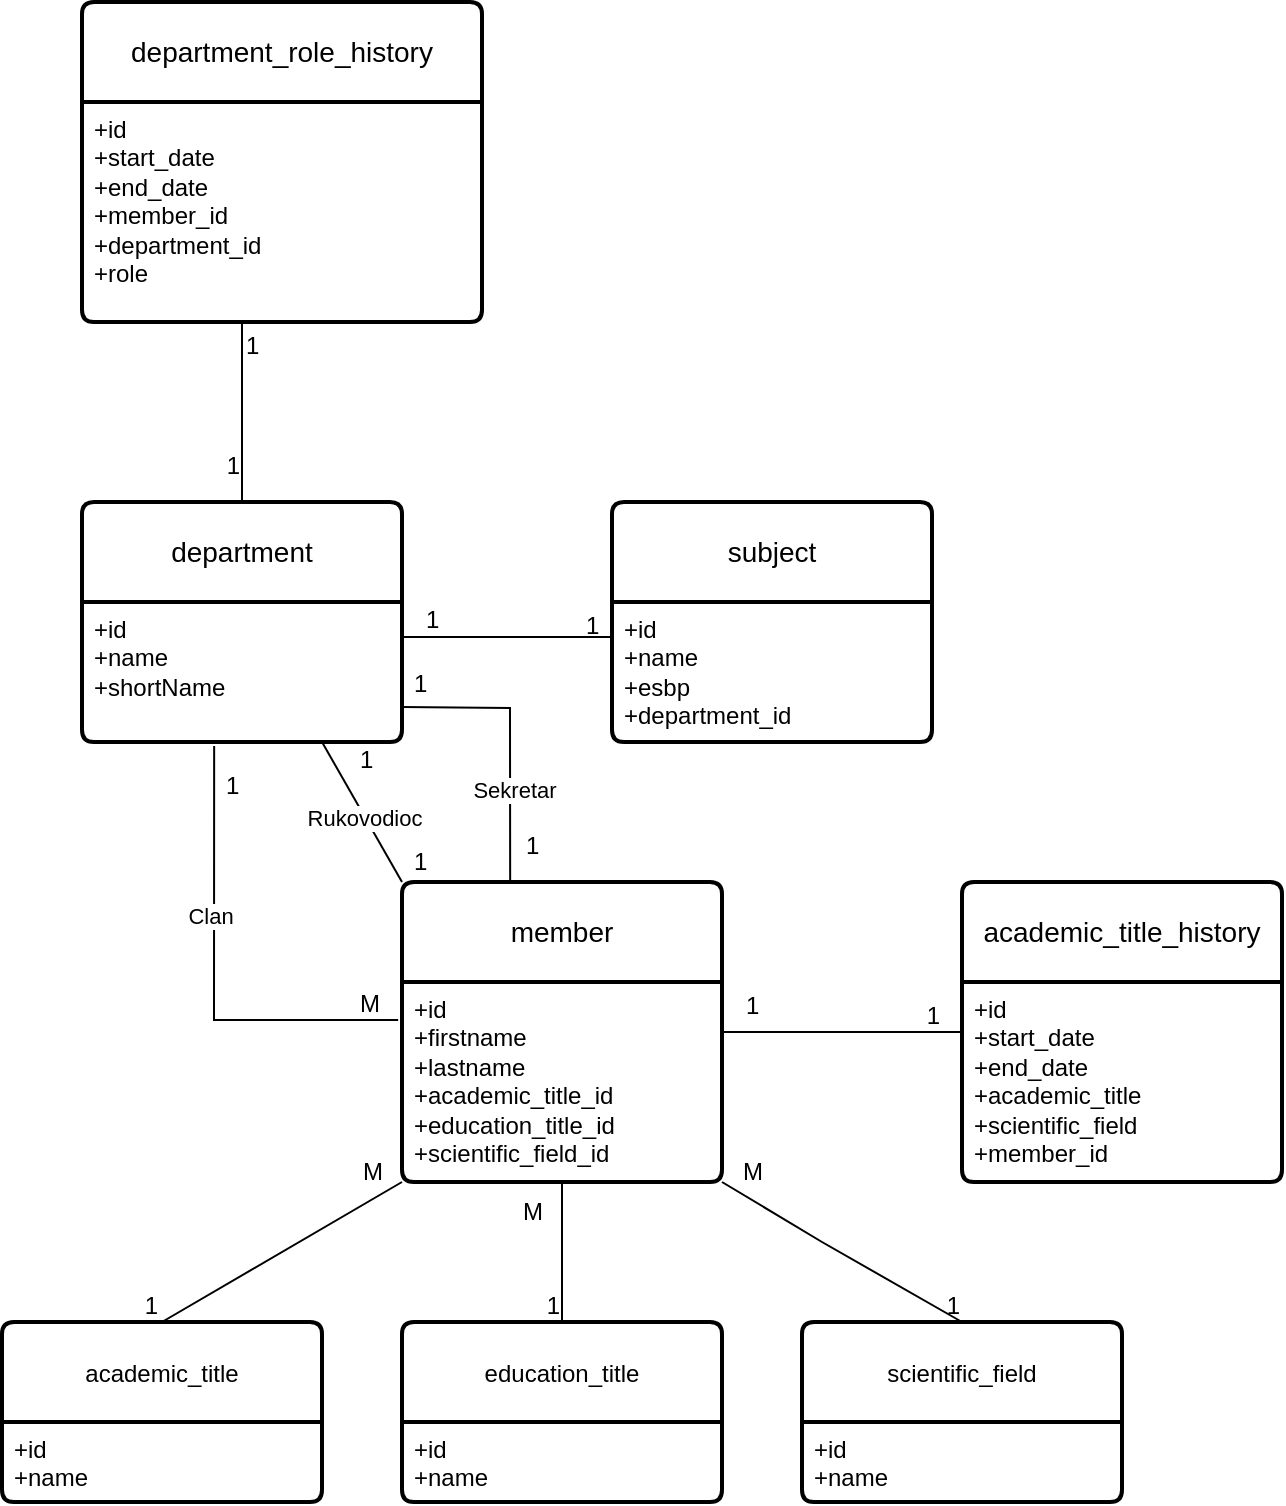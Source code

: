 <mxfile version="24.0.7" type="github">
  <diagram name="Page-1" id="2XKYMDq-A-VBpdEHPca9">
    <mxGraphModel dx="1434" dy="790" grid="1" gridSize="10" guides="1" tooltips="1" connect="1" arrows="1" fold="1" page="1" pageScale="1" pageWidth="850" pageHeight="1100" math="0" shadow="0">
      <root>
        <mxCell id="0" />
        <mxCell id="1" parent="0" />
        <mxCell id="a564kNEdvN1alCRzrxRP-16" value="department" style="swimlane;childLayout=stackLayout;horizontal=1;startSize=50;horizontalStack=0;rounded=1;fontSize=14;fontStyle=0;strokeWidth=2;resizeParent=0;resizeLast=1;shadow=0;dashed=0;align=center;arcSize=4;whiteSpace=wrap;html=1;" vertex="1" parent="1">
          <mxGeometry x="180" y="420" width="160" height="120" as="geometry" />
        </mxCell>
        <mxCell id="a564kNEdvN1alCRzrxRP-17" value="+id&lt;br&gt;+name&lt;br&gt;+shortName" style="align=left;strokeColor=none;fillColor=none;spacingLeft=4;fontSize=12;verticalAlign=top;resizable=0;rotatable=0;part=1;html=1;" vertex="1" parent="a564kNEdvN1alCRzrxRP-16">
          <mxGeometry y="50" width="160" height="70" as="geometry" />
        </mxCell>
        <mxCell id="a564kNEdvN1alCRzrxRP-18" value="subject" style="swimlane;childLayout=stackLayout;horizontal=1;startSize=50;horizontalStack=0;rounded=1;fontSize=14;fontStyle=0;strokeWidth=2;resizeParent=0;resizeLast=1;shadow=0;dashed=0;align=center;arcSize=4;whiteSpace=wrap;html=1;" vertex="1" parent="1">
          <mxGeometry x="445" y="420" width="160" height="120" as="geometry" />
        </mxCell>
        <mxCell id="a564kNEdvN1alCRzrxRP-19" value="+id&lt;br&gt;+name&lt;br&gt;+esbp&lt;div&gt;+department_id&lt;/div&gt;" style="align=left;strokeColor=none;fillColor=none;spacingLeft=4;fontSize=12;verticalAlign=top;resizable=0;rotatable=0;part=1;html=1;" vertex="1" parent="a564kNEdvN1alCRzrxRP-18">
          <mxGeometry y="50" width="160" height="70" as="geometry" />
        </mxCell>
        <mxCell id="a564kNEdvN1alCRzrxRP-20" value="member" style="swimlane;childLayout=stackLayout;horizontal=1;startSize=50;horizontalStack=0;rounded=1;fontSize=14;fontStyle=0;strokeWidth=2;resizeParent=0;resizeLast=1;shadow=0;dashed=0;align=center;arcSize=4;whiteSpace=wrap;html=1;" vertex="1" parent="1">
          <mxGeometry x="340" y="610" width="160" height="150" as="geometry" />
        </mxCell>
        <mxCell id="a564kNEdvN1alCRzrxRP-21" value="+id&lt;br&gt;+firstname&lt;br&gt;+lastname&lt;div&gt;+academic_title_id&lt;/div&gt;&lt;div&gt;+education_title_id&lt;/div&gt;&lt;div&gt;+scientific_field_id&lt;/div&gt;" style="align=left;strokeColor=none;fillColor=none;spacingLeft=4;fontSize=12;verticalAlign=top;resizable=0;rotatable=0;part=1;html=1;" vertex="1" parent="a564kNEdvN1alCRzrxRP-20">
          <mxGeometry y="50" width="160" height="100" as="geometry" />
        </mxCell>
        <mxCell id="a564kNEdvN1alCRzrxRP-24" value="&lt;span style=&quot;font-size: 12px; text-align: left; text-wrap: nowrap;&quot;&gt;academic_title&lt;/span&gt;" style="swimlane;childLayout=stackLayout;horizontal=1;startSize=50;horizontalStack=0;rounded=1;fontSize=14;fontStyle=0;strokeWidth=2;resizeParent=0;resizeLast=1;shadow=0;dashed=0;align=center;arcSize=4;whiteSpace=wrap;html=1;" vertex="1" parent="1">
          <mxGeometry x="140" y="830" width="160" height="90" as="geometry" />
        </mxCell>
        <mxCell id="a564kNEdvN1alCRzrxRP-25" value="+id&lt;br&gt;+name" style="align=left;strokeColor=none;fillColor=none;spacingLeft=4;fontSize=12;verticalAlign=top;resizable=0;rotatable=0;part=1;html=1;" vertex="1" parent="a564kNEdvN1alCRzrxRP-24">
          <mxGeometry y="50" width="160" height="40" as="geometry" />
        </mxCell>
        <mxCell id="a564kNEdvN1alCRzrxRP-28" value="&lt;span style=&quot;font-size: 12px; text-align: left; text-wrap: nowrap;&quot;&gt;education_title&lt;/span&gt;" style="swimlane;childLayout=stackLayout;horizontal=1;startSize=50;horizontalStack=0;rounded=1;fontSize=14;fontStyle=0;strokeWidth=2;resizeParent=0;resizeLast=1;shadow=0;dashed=0;align=center;arcSize=4;whiteSpace=wrap;html=1;" vertex="1" parent="1">
          <mxGeometry x="340" y="830" width="160" height="90" as="geometry" />
        </mxCell>
        <mxCell id="a564kNEdvN1alCRzrxRP-29" value="+id&lt;br&gt;+name" style="align=left;strokeColor=none;fillColor=none;spacingLeft=4;fontSize=12;verticalAlign=top;resizable=0;rotatable=0;part=1;html=1;" vertex="1" parent="a564kNEdvN1alCRzrxRP-28">
          <mxGeometry y="50" width="160" height="40" as="geometry" />
        </mxCell>
        <mxCell id="a564kNEdvN1alCRzrxRP-30" value="&lt;span style=&quot;font-size: 12px; text-align: left; text-wrap: nowrap;&quot;&gt;scientific_field&lt;/span&gt;" style="swimlane;childLayout=stackLayout;horizontal=1;startSize=50;horizontalStack=0;rounded=1;fontSize=14;fontStyle=0;strokeWidth=2;resizeParent=0;resizeLast=1;shadow=0;dashed=0;align=center;arcSize=4;whiteSpace=wrap;html=1;" vertex="1" parent="1">
          <mxGeometry x="540" y="830" width="160" height="90" as="geometry" />
        </mxCell>
        <mxCell id="a564kNEdvN1alCRzrxRP-31" value="+id&lt;br&gt;+name" style="align=left;strokeColor=none;fillColor=none;spacingLeft=4;fontSize=12;verticalAlign=top;resizable=0;rotatable=0;part=1;html=1;" vertex="1" parent="a564kNEdvN1alCRzrxRP-30">
          <mxGeometry y="50" width="160" height="40" as="geometry" />
        </mxCell>
        <mxCell id="a564kNEdvN1alCRzrxRP-32" value="academic_title_history" style="swimlane;childLayout=stackLayout;horizontal=1;startSize=50;horizontalStack=0;rounded=1;fontSize=14;fontStyle=0;strokeWidth=2;resizeParent=0;resizeLast=1;shadow=0;dashed=0;align=center;arcSize=4;whiteSpace=wrap;html=1;" vertex="1" parent="1">
          <mxGeometry x="620" y="610" width="160" height="150" as="geometry" />
        </mxCell>
        <mxCell id="a564kNEdvN1alCRzrxRP-33" value="+id&lt;br&gt;+start_date&lt;br&gt;+end_date&lt;div&gt;+academic_title&lt;/div&gt;&lt;div&gt;+scientific_field&lt;/div&gt;&lt;div&gt;+member_id&lt;/div&gt;" style="align=left;strokeColor=none;fillColor=none;spacingLeft=4;fontSize=12;verticalAlign=top;resizable=0;rotatable=0;part=1;html=1;" vertex="1" parent="a564kNEdvN1alCRzrxRP-32">
          <mxGeometry y="50" width="160" height="100" as="geometry" />
        </mxCell>
        <mxCell id="a564kNEdvN1alCRzrxRP-48" value="" style="endArrow=none;html=1;rounded=0;entryX=0.5;entryY=0;entryDx=0;entryDy=0;exitX=0;exitY=1;exitDx=0;exitDy=0;" edge="1" parent="1" source="a564kNEdvN1alCRzrxRP-21" target="a564kNEdvN1alCRzrxRP-24">
          <mxGeometry relative="1" as="geometry">
            <mxPoint x="130" y="760" as="sourcePoint" />
            <mxPoint x="290" y="760" as="targetPoint" />
          </mxGeometry>
        </mxCell>
        <mxCell id="a564kNEdvN1alCRzrxRP-49" value="1" style="resizable=0;html=1;whiteSpace=wrap;align=right;verticalAlign=bottom;" connectable="0" vertex="1" parent="a564kNEdvN1alCRzrxRP-48">
          <mxGeometry x="1" relative="1" as="geometry" />
        </mxCell>
        <mxCell id="a564kNEdvN1alCRzrxRP-50" value="" style="endArrow=none;html=1;rounded=0;entryX=0.5;entryY=0;entryDx=0;entryDy=0;exitX=0.5;exitY=1;exitDx=0;exitDy=0;" edge="1" parent="1" source="a564kNEdvN1alCRzrxRP-21" target="a564kNEdvN1alCRzrxRP-28">
          <mxGeometry relative="1" as="geometry">
            <mxPoint x="330" y="990" as="sourcePoint" />
            <mxPoint x="490" y="990" as="targetPoint" />
          </mxGeometry>
        </mxCell>
        <mxCell id="a564kNEdvN1alCRzrxRP-51" value="1" style="resizable=0;html=1;whiteSpace=wrap;align=right;verticalAlign=bottom;" connectable="0" vertex="1" parent="a564kNEdvN1alCRzrxRP-50">
          <mxGeometry x="1" relative="1" as="geometry" />
        </mxCell>
        <mxCell id="a564kNEdvN1alCRzrxRP-52" value="" style="endArrow=none;html=1;rounded=0;entryX=0.5;entryY=0;entryDx=0;entryDy=0;exitX=1;exitY=1;exitDx=0;exitDy=0;" edge="1" parent="1" source="a564kNEdvN1alCRzrxRP-21" target="a564kNEdvN1alCRzrxRP-30">
          <mxGeometry relative="1" as="geometry">
            <mxPoint x="560" y="790" as="sourcePoint" />
            <mxPoint x="720" y="790" as="targetPoint" />
            <Array as="points">
              <mxPoint x="550" y="790" />
            </Array>
          </mxGeometry>
        </mxCell>
        <mxCell id="a564kNEdvN1alCRzrxRP-53" value="1" style="resizable=0;html=1;whiteSpace=wrap;align=right;verticalAlign=bottom;" connectable="0" vertex="1" parent="a564kNEdvN1alCRzrxRP-52">
          <mxGeometry x="1" relative="1" as="geometry">
            <mxPoint as="offset" />
          </mxGeometry>
        </mxCell>
        <mxCell id="a564kNEdvN1alCRzrxRP-54" value="&lt;span style=&quot;text-align: right;&quot;&gt;M&lt;/span&gt;" style="text;html=1;align=center;verticalAlign=middle;resizable=0;points=[];autosize=1;strokeColor=none;fillColor=none;" vertex="1" parent="1">
          <mxGeometry x="500" y="740" width="30" height="30" as="geometry" />
        </mxCell>
        <mxCell id="a564kNEdvN1alCRzrxRP-55" value="&lt;span style=&quot;text-align: right;&quot;&gt;M&lt;/span&gt;" style="text;html=1;align=center;verticalAlign=middle;resizable=0;points=[];autosize=1;strokeColor=none;fillColor=none;" vertex="1" parent="1">
          <mxGeometry x="390" y="760" width="30" height="30" as="geometry" />
        </mxCell>
        <mxCell id="a564kNEdvN1alCRzrxRP-56" value="&lt;span style=&quot;text-align: right;&quot;&gt;M&lt;/span&gt;" style="text;html=1;align=center;verticalAlign=middle;resizable=0;points=[];autosize=1;strokeColor=none;fillColor=none;" vertex="1" parent="1">
          <mxGeometry x="310" y="740" width="30" height="30" as="geometry" />
        </mxCell>
        <mxCell id="a564kNEdvN1alCRzrxRP-58" value="" style="endArrow=none;html=1;rounded=0;exitX=0.413;exitY=1.029;exitDx=0;exitDy=0;exitPerimeter=0;entryX=-0.012;entryY=0.19;entryDx=0;entryDy=0;entryPerimeter=0;" edge="1" parent="1" source="a564kNEdvN1alCRzrxRP-17" target="a564kNEdvN1alCRzrxRP-21">
          <mxGeometry relative="1" as="geometry">
            <mxPoint x="140" y="660" as="sourcePoint" />
            <mxPoint x="300" y="660" as="targetPoint" />
            <Array as="points">
              <mxPoint x="246" y="679" />
            </Array>
          </mxGeometry>
        </mxCell>
        <mxCell id="a564kNEdvN1alCRzrxRP-59" value="1" style="resizable=0;html=1;whiteSpace=wrap;align=left;verticalAlign=bottom;" connectable="0" vertex="1" parent="a564kNEdvN1alCRzrxRP-58">
          <mxGeometry x="-1" relative="1" as="geometry">
            <mxPoint x="4" y="28" as="offset" />
          </mxGeometry>
        </mxCell>
        <mxCell id="a564kNEdvN1alCRzrxRP-60" value="M" style="resizable=0;html=1;whiteSpace=wrap;align=right;verticalAlign=bottom;" connectable="0" vertex="1" parent="a564kNEdvN1alCRzrxRP-58">
          <mxGeometry x="1" relative="1" as="geometry">
            <mxPoint x="-8" as="offset" />
          </mxGeometry>
        </mxCell>
        <mxCell id="a564kNEdvN1alCRzrxRP-67" value="Clan" style="edgeLabel;html=1;align=center;verticalAlign=middle;resizable=0;points=[];" vertex="1" connectable="0" parent="a564kNEdvN1alCRzrxRP-58">
          <mxGeometry x="-0.258" y="-2" relative="1" as="geometry">
            <mxPoint as="offset" />
          </mxGeometry>
        </mxCell>
        <mxCell id="a564kNEdvN1alCRzrxRP-61" value="" style="endArrow=none;html=1;rounded=0;exitX=1;exitY=0.25;exitDx=0;exitDy=0;entryX=0;entryY=0.25;entryDx=0;entryDy=0;" edge="1" parent="1" source="a564kNEdvN1alCRzrxRP-17" target="a564kNEdvN1alCRzrxRP-19">
          <mxGeometry relative="1" as="geometry">
            <mxPoint x="350" y="550" as="sourcePoint" />
            <mxPoint x="510" y="550" as="targetPoint" />
          </mxGeometry>
        </mxCell>
        <mxCell id="a564kNEdvN1alCRzrxRP-62" value="1" style="resizable=0;html=1;whiteSpace=wrap;align=left;verticalAlign=bottom;" connectable="0" vertex="1" parent="a564kNEdvN1alCRzrxRP-61">
          <mxGeometry x="-1" relative="1" as="geometry">
            <mxPoint x="10" as="offset" />
          </mxGeometry>
        </mxCell>
        <mxCell id="a564kNEdvN1alCRzrxRP-64" value="" style="endArrow=none;html=1;rounded=0;exitX=1;exitY=0.25;exitDx=0;exitDy=0;entryX=0;entryY=0.5;entryDx=0;entryDy=0;" edge="1" parent="1" source="a564kNEdvN1alCRzrxRP-21" target="a564kNEdvN1alCRzrxRP-32">
          <mxGeometry relative="1" as="geometry">
            <mxPoint x="630" y="790" as="sourcePoint" />
            <mxPoint x="790" y="790" as="targetPoint" />
          </mxGeometry>
        </mxCell>
        <mxCell id="a564kNEdvN1alCRzrxRP-65" value="1" style="resizable=0;html=1;whiteSpace=wrap;align=left;verticalAlign=bottom;" connectable="0" vertex="1" parent="a564kNEdvN1alCRzrxRP-64">
          <mxGeometry x="-1" relative="1" as="geometry">
            <mxPoint x="10" y="-5" as="offset" />
          </mxGeometry>
        </mxCell>
        <mxCell id="a564kNEdvN1alCRzrxRP-66" value="1" style="resizable=0;html=1;whiteSpace=wrap;align=right;verticalAlign=bottom;" connectable="0" vertex="1" parent="a564kNEdvN1alCRzrxRP-64">
          <mxGeometry x="1" relative="1" as="geometry">
            <mxPoint x="-10" as="offset" />
          </mxGeometry>
        </mxCell>
        <mxCell id="a564kNEdvN1alCRzrxRP-68" value="" style="endArrow=none;html=1;rounded=0;exitX=0.75;exitY=1;exitDx=0;exitDy=0;entryX=0;entryY=0;entryDx=0;entryDy=0;" edge="1" parent="1" source="a564kNEdvN1alCRzrxRP-17" target="a564kNEdvN1alCRzrxRP-20">
          <mxGeometry relative="1" as="geometry">
            <mxPoint x="390" y="560" as="sourcePoint" />
            <mxPoint x="550" y="560" as="targetPoint" />
          </mxGeometry>
        </mxCell>
        <mxCell id="a564kNEdvN1alCRzrxRP-70" value="Rukovodioc" style="edgeLabel;html=1;align=center;verticalAlign=middle;resizable=0;points=[];" vertex="1" connectable="0" parent="a564kNEdvN1alCRzrxRP-68">
          <mxGeometry x="0.065" y="-1" relative="1" as="geometry">
            <mxPoint as="offset" />
          </mxGeometry>
        </mxCell>
        <mxCell id="a564kNEdvN1alCRzrxRP-69" value="" style="endArrow=none;html=1;rounded=0;exitX=1;exitY=0.75;exitDx=0;exitDy=0;entryX=0.338;entryY=-0.007;entryDx=0;entryDy=0;entryPerimeter=0;" edge="1" parent="1" source="a564kNEdvN1alCRzrxRP-17" target="a564kNEdvN1alCRzrxRP-20">
          <mxGeometry relative="1" as="geometry">
            <mxPoint x="370" y="550" as="sourcePoint" />
            <mxPoint x="530" y="550" as="targetPoint" />
            <Array as="points">
              <mxPoint x="394" y="523" />
            </Array>
          </mxGeometry>
        </mxCell>
        <mxCell id="a564kNEdvN1alCRzrxRP-71" value="Sekretar" style="edgeLabel;html=1;align=center;verticalAlign=middle;resizable=0;points=[];" vertex="1" connectable="0" parent="a564kNEdvN1alCRzrxRP-69">
          <mxGeometry x="0.358" y="2" relative="1" as="geometry">
            <mxPoint as="offset" />
          </mxGeometry>
        </mxCell>
        <mxCell id="a564kNEdvN1alCRzrxRP-72" value="department_role_history" style="swimlane;childLayout=stackLayout;horizontal=1;startSize=50;horizontalStack=0;rounded=1;fontSize=14;fontStyle=0;strokeWidth=2;resizeParent=0;resizeLast=1;shadow=0;dashed=0;align=center;arcSize=4;whiteSpace=wrap;html=1;" vertex="1" parent="1">
          <mxGeometry x="180" y="170" width="200" height="160" as="geometry">
            <mxRectangle x="640" y="500" width="190" height="50" as="alternateBounds" />
          </mxGeometry>
        </mxCell>
        <mxCell id="a564kNEdvN1alCRzrxRP-73" value="&lt;div&gt;+id&lt;/div&gt;+start_date&lt;br&gt;+end_date&lt;br&gt;+member_id&lt;div&gt;+department_id&lt;br&gt;&lt;div&gt;+role&lt;/div&gt;&lt;/div&gt;" style="align=left;strokeColor=none;fillColor=none;spacingLeft=4;fontSize=12;verticalAlign=top;resizable=0;rotatable=0;part=1;html=1;" vertex="1" parent="a564kNEdvN1alCRzrxRP-72">
          <mxGeometry y="50" width="200" height="110" as="geometry" />
        </mxCell>
        <mxCell id="a564kNEdvN1alCRzrxRP-74" value="1" style="resizable=0;html=1;whiteSpace=wrap;align=left;verticalAlign=bottom;" connectable="0" vertex="1" parent="1">
          <mxGeometry x="430" y="490" as="geometry" />
        </mxCell>
        <mxCell id="a564kNEdvN1alCRzrxRP-75" value="1" style="resizable=0;html=1;whiteSpace=wrap;align=left;verticalAlign=bottom;" connectable="0" vertex="1" parent="1">
          <mxGeometry x="360" y="500" as="geometry">
            <mxPoint x="-16" y="19" as="offset" />
          </mxGeometry>
        </mxCell>
        <mxCell id="a564kNEdvN1alCRzrxRP-76" value="1" style="resizable=0;html=1;whiteSpace=wrap;align=left;verticalAlign=bottom;" connectable="0" vertex="1" parent="1">
          <mxGeometry x="400" y="600" as="geometry" />
        </mxCell>
        <mxCell id="a564kNEdvN1alCRzrxRP-77" value="1" style="resizable=0;html=1;whiteSpace=wrap;align=left;verticalAlign=bottom;" connectable="0" vertex="1" parent="1">
          <mxGeometry x="390" y="527.5" as="geometry">
            <mxPoint x="-46" y="81" as="offset" />
          </mxGeometry>
        </mxCell>
        <mxCell id="a564kNEdvN1alCRzrxRP-78" value="1" style="resizable=0;html=1;whiteSpace=wrap;align=left;verticalAlign=bottom;" connectable="0" vertex="1" parent="1">
          <mxGeometry x="400" y="537.5" as="geometry">
            <mxPoint x="-83" y="20" as="offset" />
          </mxGeometry>
        </mxCell>
        <mxCell id="a564kNEdvN1alCRzrxRP-82" value="" style="endArrow=none;html=1;rounded=0;entryX=0.5;entryY=0;entryDx=0;entryDy=0;" edge="1" parent="1" target="a564kNEdvN1alCRzrxRP-16">
          <mxGeometry relative="1" as="geometry">
            <mxPoint x="260" y="330" as="sourcePoint" />
            <mxPoint x="400" y="370" as="targetPoint" />
          </mxGeometry>
        </mxCell>
        <mxCell id="a564kNEdvN1alCRzrxRP-83" value="1" style="resizable=0;html=1;whiteSpace=wrap;align=left;verticalAlign=bottom;" connectable="0" vertex="1" parent="a564kNEdvN1alCRzrxRP-82">
          <mxGeometry x="-1" relative="1" as="geometry">
            <mxPoint y="20" as="offset" />
          </mxGeometry>
        </mxCell>
        <mxCell id="a564kNEdvN1alCRzrxRP-84" value="1" style="resizable=0;html=1;whiteSpace=wrap;align=right;verticalAlign=bottom;" connectable="0" vertex="1" parent="a564kNEdvN1alCRzrxRP-82">
          <mxGeometry x="1" relative="1" as="geometry">
            <mxPoint y="-10" as="offset" />
          </mxGeometry>
        </mxCell>
      </root>
    </mxGraphModel>
  </diagram>
</mxfile>
